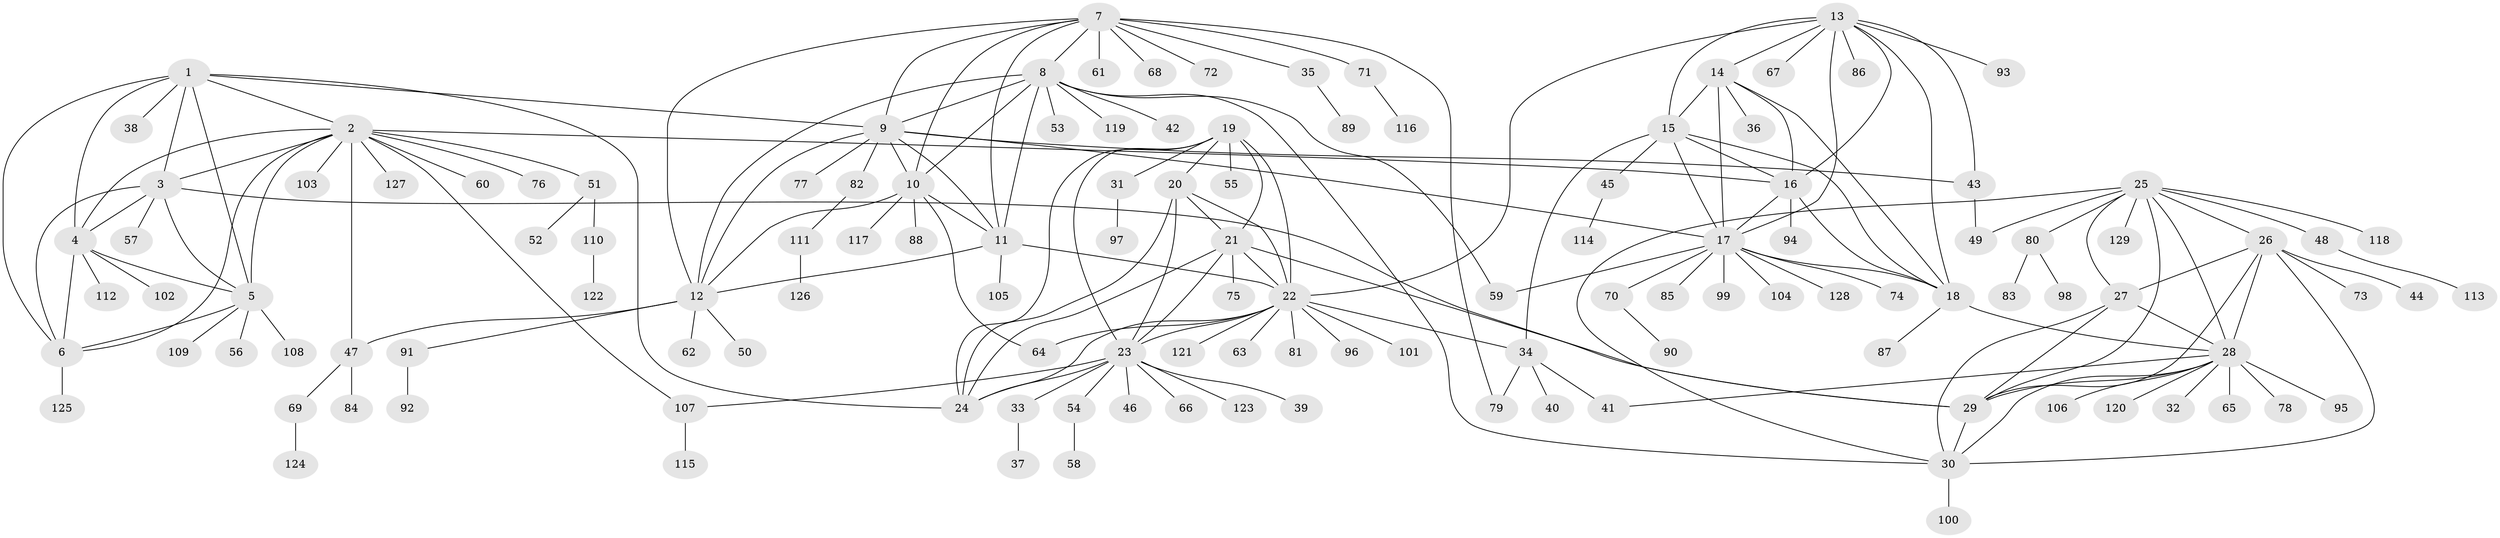 // Generated by graph-tools (version 1.1) at 2025/55/03/09/25 04:55:55]
// undirected, 129 vertices, 193 edges
graph export_dot {
graph [start="1"]
  node [color=gray90,style=filled];
  1;
  2;
  3;
  4;
  5;
  6;
  7;
  8;
  9;
  10;
  11;
  12;
  13;
  14;
  15;
  16;
  17;
  18;
  19;
  20;
  21;
  22;
  23;
  24;
  25;
  26;
  27;
  28;
  29;
  30;
  31;
  32;
  33;
  34;
  35;
  36;
  37;
  38;
  39;
  40;
  41;
  42;
  43;
  44;
  45;
  46;
  47;
  48;
  49;
  50;
  51;
  52;
  53;
  54;
  55;
  56;
  57;
  58;
  59;
  60;
  61;
  62;
  63;
  64;
  65;
  66;
  67;
  68;
  69;
  70;
  71;
  72;
  73;
  74;
  75;
  76;
  77;
  78;
  79;
  80;
  81;
  82;
  83;
  84;
  85;
  86;
  87;
  88;
  89;
  90;
  91;
  92;
  93;
  94;
  95;
  96;
  97;
  98;
  99;
  100;
  101;
  102;
  103;
  104;
  105;
  106;
  107;
  108;
  109;
  110;
  111;
  112;
  113;
  114;
  115;
  116;
  117;
  118;
  119;
  120;
  121;
  122;
  123;
  124;
  125;
  126;
  127;
  128;
  129;
  1 -- 2;
  1 -- 3;
  1 -- 4;
  1 -- 5;
  1 -- 6;
  1 -- 9;
  1 -- 24;
  1 -- 38;
  2 -- 3;
  2 -- 4;
  2 -- 5;
  2 -- 6;
  2 -- 16;
  2 -- 47;
  2 -- 51;
  2 -- 60;
  2 -- 76;
  2 -- 103;
  2 -- 107;
  2 -- 127;
  3 -- 4;
  3 -- 5;
  3 -- 6;
  3 -- 29;
  3 -- 57;
  4 -- 5;
  4 -- 6;
  4 -- 102;
  4 -- 112;
  5 -- 6;
  5 -- 56;
  5 -- 108;
  5 -- 109;
  6 -- 125;
  7 -- 8;
  7 -- 9;
  7 -- 10;
  7 -- 11;
  7 -- 12;
  7 -- 35;
  7 -- 61;
  7 -- 68;
  7 -- 71;
  7 -- 72;
  7 -- 79;
  8 -- 9;
  8 -- 10;
  8 -- 11;
  8 -- 12;
  8 -- 30;
  8 -- 42;
  8 -- 53;
  8 -- 59;
  8 -- 119;
  9 -- 10;
  9 -- 11;
  9 -- 12;
  9 -- 17;
  9 -- 43;
  9 -- 77;
  9 -- 82;
  10 -- 11;
  10 -- 12;
  10 -- 64;
  10 -- 88;
  10 -- 117;
  11 -- 12;
  11 -- 22;
  11 -- 105;
  12 -- 47;
  12 -- 50;
  12 -- 62;
  12 -- 91;
  13 -- 14;
  13 -- 15;
  13 -- 16;
  13 -- 17;
  13 -- 18;
  13 -- 22;
  13 -- 43;
  13 -- 67;
  13 -- 86;
  13 -- 93;
  14 -- 15;
  14 -- 16;
  14 -- 17;
  14 -- 18;
  14 -- 36;
  15 -- 16;
  15 -- 17;
  15 -- 18;
  15 -- 34;
  15 -- 45;
  16 -- 17;
  16 -- 18;
  16 -- 94;
  17 -- 18;
  17 -- 59;
  17 -- 70;
  17 -- 74;
  17 -- 85;
  17 -- 99;
  17 -- 104;
  17 -- 128;
  18 -- 28;
  18 -- 87;
  19 -- 20;
  19 -- 21;
  19 -- 22;
  19 -- 23;
  19 -- 24;
  19 -- 31;
  19 -- 55;
  20 -- 21;
  20 -- 22;
  20 -- 23;
  20 -- 24;
  21 -- 22;
  21 -- 23;
  21 -- 24;
  21 -- 29;
  21 -- 75;
  22 -- 23;
  22 -- 24;
  22 -- 34;
  22 -- 63;
  22 -- 64;
  22 -- 81;
  22 -- 96;
  22 -- 101;
  22 -- 121;
  23 -- 24;
  23 -- 33;
  23 -- 39;
  23 -- 46;
  23 -- 54;
  23 -- 66;
  23 -- 107;
  23 -- 123;
  25 -- 26;
  25 -- 27;
  25 -- 28;
  25 -- 29;
  25 -- 30;
  25 -- 48;
  25 -- 49;
  25 -- 80;
  25 -- 118;
  25 -- 129;
  26 -- 27;
  26 -- 28;
  26 -- 29;
  26 -- 30;
  26 -- 44;
  26 -- 73;
  27 -- 28;
  27 -- 29;
  27 -- 30;
  28 -- 29;
  28 -- 30;
  28 -- 32;
  28 -- 41;
  28 -- 65;
  28 -- 78;
  28 -- 95;
  28 -- 106;
  28 -- 120;
  29 -- 30;
  30 -- 100;
  31 -- 97;
  33 -- 37;
  34 -- 40;
  34 -- 41;
  34 -- 79;
  35 -- 89;
  43 -- 49;
  45 -- 114;
  47 -- 69;
  47 -- 84;
  48 -- 113;
  51 -- 52;
  51 -- 110;
  54 -- 58;
  69 -- 124;
  70 -- 90;
  71 -- 116;
  80 -- 83;
  80 -- 98;
  82 -- 111;
  91 -- 92;
  107 -- 115;
  110 -- 122;
  111 -- 126;
}
